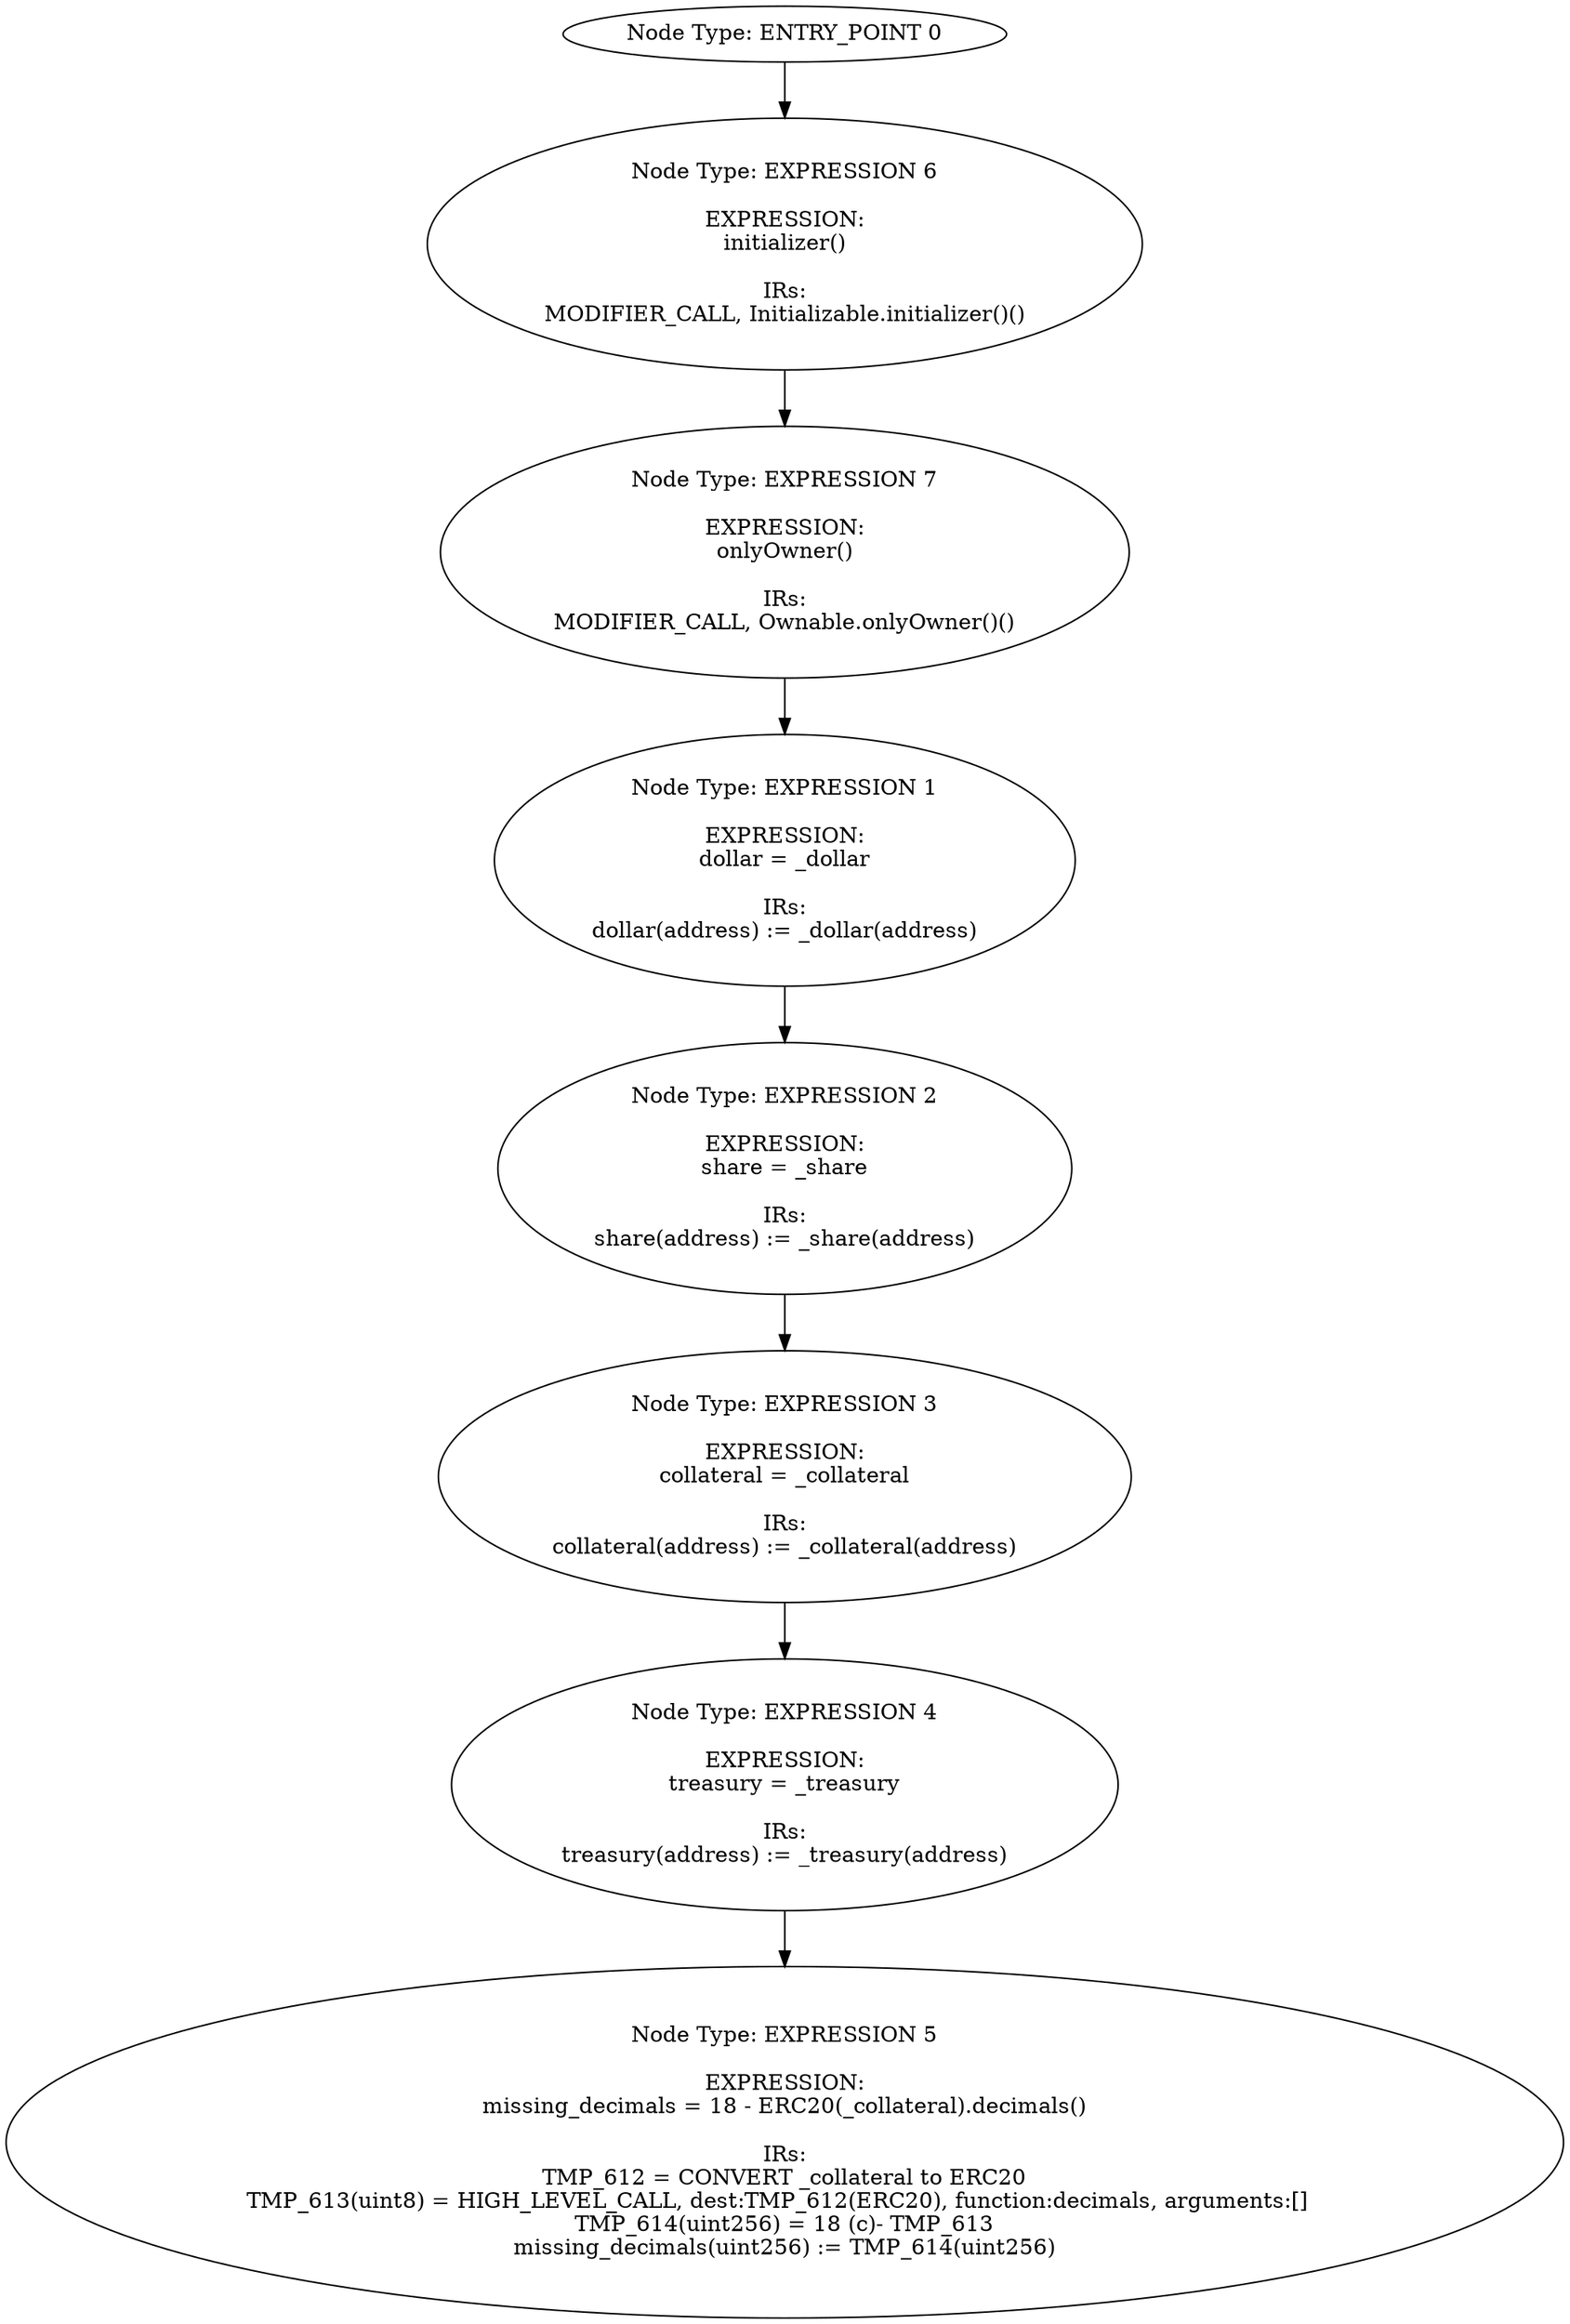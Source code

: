 digraph{
0[label="Node Type: ENTRY_POINT 0
"];
0->6;
1[label="Node Type: EXPRESSION 1

EXPRESSION:
dollar = _dollar

IRs:
dollar(address) := _dollar(address)"];
1->2;
2[label="Node Type: EXPRESSION 2

EXPRESSION:
share = _share

IRs:
share(address) := _share(address)"];
2->3;
3[label="Node Type: EXPRESSION 3

EXPRESSION:
collateral = _collateral

IRs:
collateral(address) := _collateral(address)"];
3->4;
4[label="Node Type: EXPRESSION 4

EXPRESSION:
treasury = _treasury

IRs:
treasury(address) := _treasury(address)"];
4->5;
5[label="Node Type: EXPRESSION 5

EXPRESSION:
missing_decimals = 18 - ERC20(_collateral).decimals()

IRs:
TMP_612 = CONVERT _collateral to ERC20
TMP_613(uint8) = HIGH_LEVEL_CALL, dest:TMP_612(ERC20), function:decimals, arguments:[]  
TMP_614(uint256) = 18 (c)- TMP_613
missing_decimals(uint256) := TMP_614(uint256)"];
6[label="Node Type: EXPRESSION 6

EXPRESSION:
initializer()

IRs:
MODIFIER_CALL, Initializable.initializer()()"];
6->7;
7[label="Node Type: EXPRESSION 7

EXPRESSION:
onlyOwner()

IRs:
MODIFIER_CALL, Ownable.onlyOwner()()"];
7->1;
}
